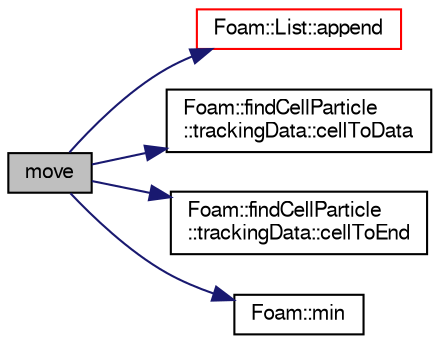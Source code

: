 digraph "move"
{
  bgcolor="transparent";
  edge [fontname="FreeSans",fontsize="10",labelfontname="FreeSans",labelfontsize="10"];
  node [fontname="FreeSans",fontsize="10",shape=record];
  rankdir="LR";
  Node1 [label="move",height=0.2,width=0.4,color="black", fillcolor="grey75", style="filled" fontcolor="black"];
  Node1 -> Node2 [color="midnightblue",fontsize="10",style="solid",fontname="FreeSans"];
  Node2 [label="Foam::List::append",height=0.2,width=0.4,color="red",URL="$a01325.html#a399dd2bf0d9a32016717dc90126f016b",tooltip="Append an element at the end of the list. "];
  Node1 -> Node3 [color="midnightblue",fontsize="10",style="solid",fontname="FreeSans"];
  Node3 [label="Foam::findCellParticle\l::trackingData::cellToData",height=0.2,width=0.4,color="black",URL="$a02583.html#a3cf18384d919374e2fa2f402a9e71887"];
  Node1 -> Node4 [color="midnightblue",fontsize="10",style="solid",fontname="FreeSans"];
  Node4 [label="Foam::findCellParticle\l::trackingData::cellToEnd",height=0.2,width=0.4,color="black",URL="$a02583.html#aec966fde6f1bab647211479c8891273b"];
  Node1 -> Node5 [color="midnightblue",fontsize="10",style="solid",fontname="FreeSans"];
  Node5 [label="Foam::min",height=0.2,width=0.4,color="black",URL="$a10237.html#a253e112ad2d56d96230ff39ea7f442dc"];
}
